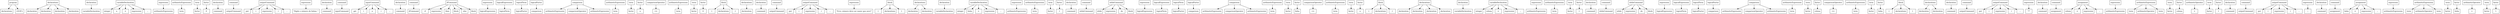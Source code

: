 digraph AST {
  node [shape=box];
  node1 [label="program"];
  node2 [label="declarations"];
  node1 -> node2;
  node3 [label="declarations"];
  node4 [label="declaration"];
  node3 -> node4;
  node5 [label="declaration"];
  node6 [label="variableDeclaration"];
  node5 -> node6;
  node7 [label="variableDeclaration"];
  node8 [label="integer"];
  node7 -> node8;
  node9 [label="n"];
  node7 -> node9;
  node10 [label="="];
  node7 -> node10;
  node11 [label="expression"];
  node7 -> node11;
  node12 [label="expression"];
  node13 [label="arithmeticExpression"];
  node12 -> node13;
  node14 [label="arithmeticExpression"];
  node15 [label="term"];
  node14 -> node15;
  node16 [label="term"];
  node17 [label="factor"];
  node16 -> node17;
  node18 [label="factor"];
  node19 [label="0"];
  node18 -> node19;
  node20 [label=";"];
  node7 -> node20;
  node21 [label="declaration"];
  node3 -> node21;
  node22 [label="declaration"];
  node23 [label="command"];
  node22 -> node23;
  node24 [label="command"];
  node25 [label="outputCommand"];
  node24 -> node25;
  node26 [label="outputCommand"];
  node27 [label="put"];
  node26 -> node27;
  node28 [label="("];
  node26 -> node28;
  node29 [label="expression"];
  node26 -> node29;
  node30 [label="expression"];
  node31 [label="\"Digite o número de linhas: \""];
  node30 -> node31;
  node32 [label=")"];
  node26 -> node32;
  node33 [label=";"];
  node26 -> node33;
  node34 [label="declaration"];
  node3 -> node34;
  node35 [label="declaration"];
  node36 [label="command"];
  node35 -> node36;
  node37 [label="command"];
  node38 [label="inputCommand"];
  node37 -> node38;
  node39 [label="inputCommand"];
  node40 [label="get"];
  node39 -> node40;
  node41 [label="("];
  node39 -> node41;
  node42 [label="n"];
  node39 -> node42;
  node43 [label=")"];
  node39 -> node43;
  node44 [label=";"];
  node39 -> node44;
  node45 [label="declaration"];
  node3 -> node45;
  node46 [label="declaration"];
  node47 [label="command"];
  node46 -> node47;
  node48 [label="command"];
  node49 [label="ifCommand"];
  node48 -> node49;
  node50 [label="ifCommand"];
  node51 [label="if"];
  node50 -> node51;
  node52 [label="expression"];
  node50 -> node52;
  node53 [label="expression"];
  node54 [label="logicalExpression"];
  node53 -> node54;
  node55 [label="logicalExpression"];
  node56 [label="logicalTerm"];
  node55 -> node56;
  node57 [label="logicalTerm"];
  node58 [label="logicalFactor"];
  node57 -> node58;
  node59 [label="logicalFactor"];
  node60 [label="comparison"];
  node59 -> node60;
  node61 [label="comparison"];
  node62 [label="arithmeticExpression"];
  node61 -> node62;
  node63 [label="arithmeticExpression"];
  node64 [label="term"];
  node63 -> node64;
  node65 [label="term"];
  node66 [label="factor"];
  node65 -> node66;
  node67 [label="factor"];
  node68 [label="n"];
  node67 -> node68;
  node69 [label="comparisonOperator"];
  node61 -> node69;
  node70 [label="comparisonOperator"];
  node71 [label="<="];
  node70 -> node71;
  node72 [label="arithmeticExpression"];
  node61 -> node72;
  node73 [label="arithmeticExpression"];
  node74 [label="term"];
  node73 -> node74;
  node75 [label="term"];
  node76 [label="factor"];
  node75 -> node76;
  node77 [label="factor"];
  node78 [label="0"];
  node77 -> node78;
  node79 [label="then"];
  node50 -> node79;
  node80 [label="block"];
  node50 -> node80;
  node81 [label="block"];
  node82 [label="{"];
  node81 -> node82;
  node83 [label="declarations"];
  node81 -> node83;
  node84 [label="declarations"];
  node85 [label="declaration"];
  node84 -> node85;
  node86 [label="declaration"];
  node87 [label="command"];
  node86 -> node87;
  node88 [label="command"];
  node89 [label="outputCommand"];
  node88 -> node89;
  node90 [label="outputCommand"];
  node91 [label="put"];
  node90 -> node91;
  node92 [label="("];
  node90 -> node92;
  node93 [label="expression"];
  node90 -> node93;
  node94 [label="expression"];
  node95 [label="\"Erro: número deve ser maior que zero!\""];
  node94 -> node95;
  node96 [label=")"];
  node90 -> node96;
  node97 [label=";"];
  node90 -> node97;
  node98 [label="}"];
  node81 -> node98;
  node99 [label="else"];
  node50 -> node99;
  node100 [label="block"];
  node50 -> node100;
  node101 [label="block"];
  node102 [label="{"];
  node101 -> node102;
  node103 [label="declarations"];
  node101 -> node103;
  node104 [label="declarations"];
  node105 [label="declaration"];
  node104 -> node105;
  node106 [label="declaration"];
  node107 [label="variableDeclaration"];
  node106 -> node107;
  node108 [label="variableDeclaration"];
  node109 [label="integer"];
  node108 -> node109;
  node110 [label="linha"];
  node108 -> node110;
  node111 [label="="];
  node108 -> node111;
  node112 [label="expression"];
  node108 -> node112;
  node113 [label="expression"];
  node114 [label="arithmeticExpression"];
  node113 -> node114;
  node115 [label="arithmeticExpression"];
  node116 [label="term"];
  node115 -> node116;
  node117 [label="term"];
  node118 [label="factor"];
  node117 -> node118;
  node119 [label="factor"];
  node120 [label="1"];
  node119 -> node120;
  node121 [label=";"];
  node108 -> node121;
  node122 [label="declaration"];
  node104 -> node122;
  node123 [label="declaration"];
  node124 [label="command"];
  node123 -> node124;
  node125 [label="command"];
  node126 [label="whileCommand"];
  node125 -> node126;
  node127 [label="whileCommand"];
  node128 [label="while"];
  node127 -> node128;
  node129 [label="expression"];
  node127 -> node129;
  node130 [label="expression"];
  node131 [label="logicalExpression"];
  node130 -> node131;
  node132 [label="logicalExpression"];
  node133 [label="logicalTerm"];
  node132 -> node133;
  node134 [label="logicalTerm"];
  node135 [label="logicalFactor"];
  node134 -> node135;
  node136 [label="logicalFactor"];
  node137 [label="comparison"];
  node136 -> node137;
  node138 [label="comparison"];
  node139 [label="arithmeticExpression"];
  node138 -> node139;
  node140 [label="arithmeticExpression"];
  node141 [label="term"];
  node140 -> node141;
  node142 [label="term"];
  node143 [label="factor"];
  node142 -> node143;
  node144 [label="factor"];
  node145 [label="linha"];
  node144 -> node145;
  node146 [label="comparisonOperator"];
  node138 -> node146;
  node147 [label="comparisonOperator"];
  node148 [label="<="];
  node147 -> node148;
  node149 [label="arithmeticExpression"];
  node138 -> node149;
  node150 [label="arithmeticExpression"];
  node151 [label="term"];
  node150 -> node151;
  node152 [label="term"];
  node153 [label="factor"];
  node152 -> node153;
  node154 [label="factor"];
  node155 [label="n"];
  node154 -> node155;
  node156 [label="do"];
  node127 -> node156;
  node157 [label="block"];
  node127 -> node157;
  node158 [label="block"];
  node159 [label="{"];
  node158 -> node159;
  node160 [label="declarations"];
  node158 -> node160;
  node161 [label="declarations"];
  node162 [label="declaration"];
  node161 -> node162;
  node163 [label="declaration"];
  node164 [label="variableDeclaration"];
  node163 -> node164;
  node165 [label="variableDeclaration"];
  node166 [label="integer"];
  node165 -> node166;
  node167 [label="coluna"];
  node165 -> node167;
  node168 [label="="];
  node165 -> node168;
  node169 [label="expression"];
  node165 -> node169;
  node170 [label="expression"];
  node171 [label="arithmeticExpression"];
  node170 -> node171;
  node172 [label="arithmeticExpression"];
  node173 [label="term"];
  node172 -> node173;
  node174 [label="term"];
  node175 [label="factor"];
  node174 -> node175;
  node176 [label="factor"];
  node177 [label="1"];
  node176 -> node177;
  node178 [label=";"];
  node165 -> node178;
  node179 [label="declaration"];
  node161 -> node179;
  node180 [label="declaration"];
  node181 [label="command"];
  node180 -> node181;
  node182 [label="command"];
  node183 [label="whileCommand"];
  node182 -> node183;
  node184 [label="whileCommand"];
  node185 [label="while"];
  node184 -> node185;
  node186 [label="expression"];
  node184 -> node186;
  node187 [label="expression"];
  node188 [label="logicalExpression"];
  node187 -> node188;
  node189 [label="logicalExpression"];
  node190 [label="logicalTerm"];
  node189 -> node190;
  node191 [label="logicalTerm"];
  node192 [label="logicalFactor"];
  node191 -> node192;
  node193 [label="logicalFactor"];
  node194 [label="comparison"];
  node193 -> node194;
  node195 [label="comparison"];
  node196 [label="arithmeticExpression"];
  node195 -> node196;
  node197 [label="arithmeticExpression"];
  node198 [label="term"];
  node197 -> node198;
  node199 [label="term"];
  node200 [label="factor"];
  node199 -> node200;
  node201 [label="factor"];
  node202 [label="coluna"];
  node201 -> node202;
  node203 [label="comparisonOperator"];
  node195 -> node203;
  node204 [label="comparisonOperator"];
  node205 [label="<="];
  node204 -> node205;
  node206 [label="arithmeticExpression"];
  node195 -> node206;
  node207 [label="arithmeticExpression"];
  node208 [label="term"];
  node207 -> node208;
  node209 [label="term"];
  node210 [label="factor"];
  node209 -> node210;
  node211 [label="factor"];
  node212 [label="linha"];
  node211 -> node212;
  node213 [label="do"];
  node184 -> node213;
  node214 [label="block"];
  node184 -> node214;
  node215 [label="block"];
  node216 [label="{"];
  node215 -> node216;
  node217 [label="declarations"];
  node215 -> node217;
  node218 [label="declarations"];
  node219 [label="declaration"];
  node218 -> node219;
  node220 [label="declaration"];
  node221 [label="command"];
  node220 -> node221;
  node222 [label="command"];
  node223 [label="outputCommand"];
  node222 -> node223;
  node224 [label="outputCommand"];
  node225 [label="put"];
  node224 -> node225;
  node226 [label="("];
  node224 -> node226;
  node227 [label="expression"];
  node224 -> node227;
  node228 [label="expression"];
  node229 [label="\"*\""];
  node228 -> node229;
  node230 [label=")"];
  node224 -> node230;
  node231 [label=";"];
  node224 -> node231;
  node232 [label="declaration"];
  node218 -> node232;
  node233 [label="declaration"];
  node234 [label="command"];
  node233 -> node234;
  node235 [label="command"];
  node236 [label="assignment"];
  node235 -> node236;
  node237 [label="assignment"];
  node238 [label="coluna"];
  node237 -> node238;
  node239 [label="="];
  node237 -> node239;
  node240 [label="expression"];
  node237 -> node240;
  node241 [label="expression"];
  node242 [label="arithmeticExpression"];
  node241 -> node242;
  node243 [label="arithmeticExpression"];
  node244 [label="term"];
  node243 -> node244;
  node245 [label="term"];
  node246 [label="factor"];
  node245 -> node246;
  node247 [label="factor"];
  node248 [label="coluna"];
  node247 -> node248;
  node249 [label="arithmeticOperator"];
  node243 -> node249;
  node250 [label="arithmeticOperator"];
  node251 [label="+"];
  node250 -> node251;
  node252 [label="term"];
  node243 -> node252;
  node253 [label="term"];
  node254 [label="factor"];
  node253 -> node254;
  node255 [label="factor"];
  node256 [label="1"];
  node255 -> node256;
  node257 [label=";"];
  node237 -> node257;
  node258 [label="}"];
  node215 -> node258;
  node259 [label="declaration"];
  node161 -> node259;
  node260 [label="declaration"];
  node261 [label="command"];
  node260 -> node261;
  node262 [label="command"];
  node263 [label="outputCommand"];
  node262 -> node263;
  node264 [label="outputCommand"];
  node265 [label="put"];
  node264 -> node265;
  node266 [label="("];
  node264 -> node266;
  node267 [label="expression"];
  node264 -> node267;
  node268 [label="expression"];
  node269 [label="\"\n\""];
  node268 -> node269;
  node270 [label=")"];
  node264 -> node270;
  node271 [label=";"];
  node264 -> node271;
  node272 [label="declaration"];
  node161 -> node272;
  node273 [label="declaration"];
  node274 [label="command"];
  node273 -> node274;
  node275 [label="command"];
  node276 [label="assignment"];
  node275 -> node276;
  node277 [label="assignment"];
  node278 [label="linha"];
  node277 -> node278;
  node279 [label="="];
  node277 -> node279;
  node280 [label="expression"];
  node277 -> node280;
  node281 [label="expression"];
  node282 [label="arithmeticExpression"];
  node281 -> node282;
  node283 [label="arithmeticExpression"];
  node284 [label="term"];
  node283 -> node284;
  node285 [label="term"];
  node286 [label="factor"];
  node285 -> node286;
  node287 [label="factor"];
  node288 [label="linha"];
  node287 -> node288;
  node289 [label="arithmeticOperator"];
  node283 -> node289;
  node290 [label="arithmeticOperator"];
  node291 [label="+"];
  node290 -> node291;
  node292 [label="term"];
  node283 -> node292;
  node293 [label="term"];
  node294 [label="factor"];
  node293 -> node294;
  node295 [label="factor"];
  node296 [label="1"];
  node295 -> node296;
  node297 [label=";"];
  node277 -> node297;
  node298 [label="}"];
  node158 -> node298;
  node299 [label="}"];
  node101 -> node299;
  node300 [label="<EOF>"];
  node1 -> node300;
}
